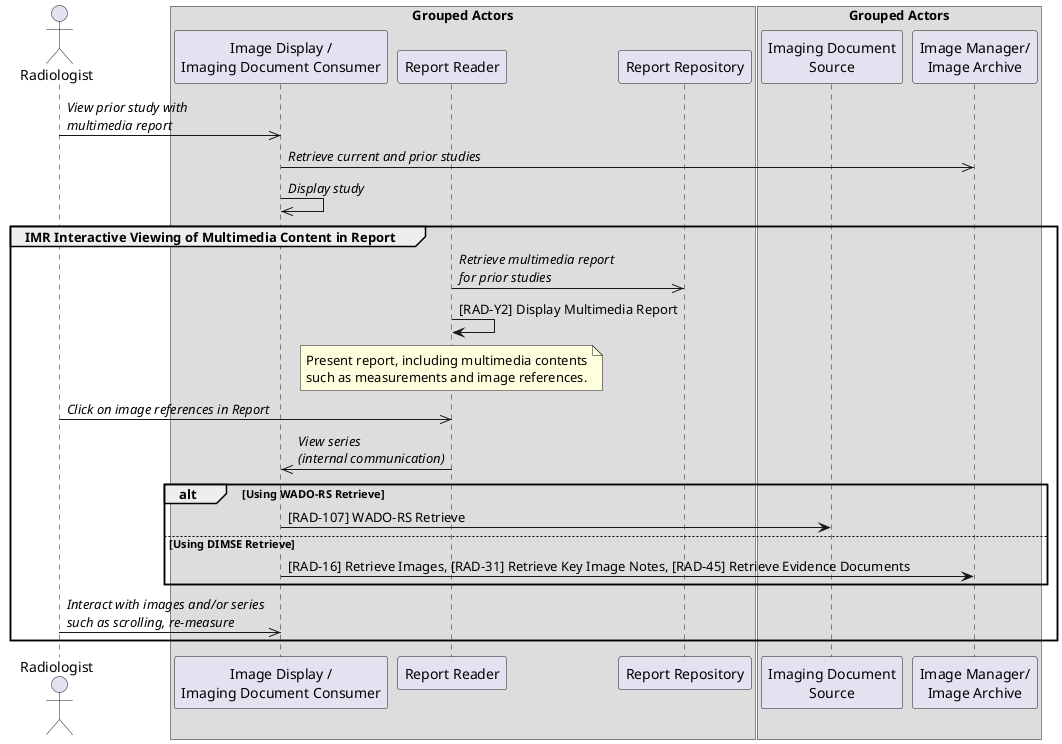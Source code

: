 @startuml

actor Radiologist as Radiologist

box Grouped Actors
participant "Image Display /\nImaging Document Consumer" as Display
participant "Report Reader" as Reader
participant "Report Repository" as Repo
end box

box Grouped Actors
participant "Imaging Document\nSource" as WADO
participant "Image Manager/\nImage Archive" as Archive
end box

Radiologist->>Display: //View prior study with//\n//multimedia report//
Display->>Archive: //Retrieve current and prior studies//
Display->>Display: //Display study//

group IMR Interactive Viewing of Multimedia Content in Report
Reader->>Repo: //Retrieve multimedia report//\n//for prior studies//
Reader->Reader: [RAD-Y2] Display Multimedia Report

note over Reader
Present report, including multimedia contents
such as measurements and image references.
end note

Radiologist->>Reader: //Click on image references in Report//
Reader->>Display: //View series//\n//(internal communication)//
alt Using WADO-RS Retrieve
Display->WADO: [RAD-107] WADO-RS Retrieve
else Using DIMSE Retrieve
Display->Archive: [RAD-16] Retrieve Images, [RAD-31] Retrieve Key Image Notes, [RAD-45] Retrieve Evidence Documents
end

Radiologist->>Display: //Interact with images and/or series//\n//such as scrolling, re-measure//
end


@enduml
